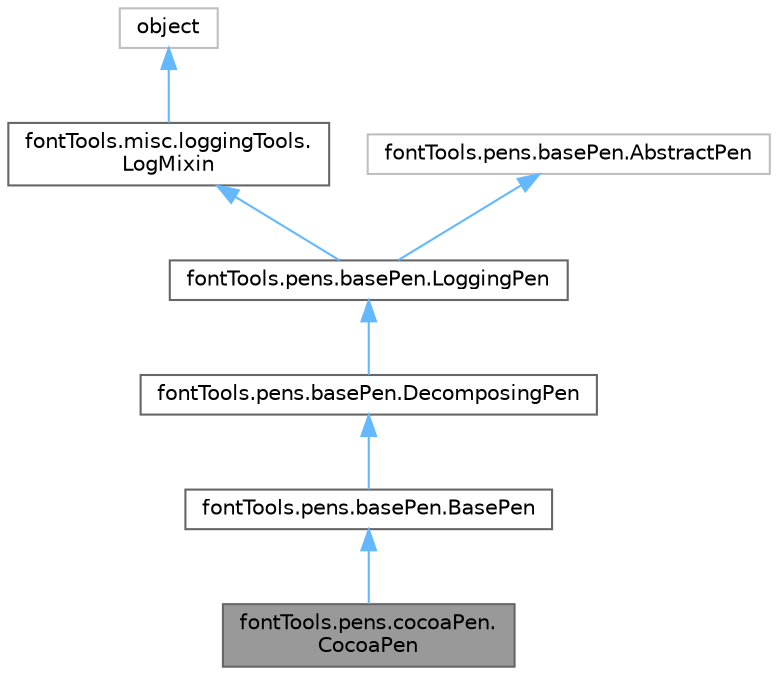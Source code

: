 digraph "fontTools.pens.cocoaPen.CocoaPen"
{
 // LATEX_PDF_SIZE
  bgcolor="transparent";
  edge [fontname=Helvetica,fontsize=10,labelfontname=Helvetica,labelfontsize=10];
  node [fontname=Helvetica,fontsize=10,shape=box,height=0.2,width=0.4];
  Node1 [id="Node000001",label="fontTools.pens.cocoaPen.\lCocoaPen",height=0.2,width=0.4,color="gray40", fillcolor="grey60", style="filled", fontcolor="black",tooltip=" "];
  Node2 -> Node1 [id="edge7_Node000001_Node000002",dir="back",color="steelblue1",style="solid",tooltip=" "];
  Node2 [id="Node000002",label="fontTools.pens.basePen.BasePen",height=0.2,width=0.4,color="gray40", fillcolor="white", style="filled",URL="$d2/de5/classfontTools_1_1pens_1_1basePen_1_1BasePen.html",tooltip=" "];
  Node3 -> Node2 [id="edge8_Node000002_Node000003",dir="back",color="steelblue1",style="solid",tooltip=" "];
  Node3 [id="Node000003",label="fontTools.pens.basePen.DecomposingPen",height=0.2,width=0.4,color="gray40", fillcolor="white", style="filled",URL="$d6/d4b/classfontTools_1_1pens_1_1basePen_1_1DecomposingPen.html",tooltip=" "];
  Node4 -> Node3 [id="edge9_Node000003_Node000004",dir="back",color="steelblue1",style="solid",tooltip=" "];
  Node4 [id="Node000004",label="fontTools.pens.basePen.LoggingPen",height=0.2,width=0.4,color="gray40", fillcolor="white", style="filled",URL="$d9/d76/classfontTools_1_1pens_1_1basePen_1_1LoggingPen.html",tooltip=" "];
  Node5 -> Node4 [id="edge10_Node000004_Node000005",dir="back",color="steelblue1",style="solid",tooltip=" "];
  Node5 [id="Node000005",label="fontTools.misc.loggingTools.\lLogMixin",height=0.2,width=0.4,color="gray40", fillcolor="white", style="filled",URL="$da/d4b/classfontTools_1_1misc_1_1loggingTools_1_1LogMixin.html",tooltip=" "];
  Node6 -> Node5 [id="edge11_Node000005_Node000006",dir="back",color="steelblue1",style="solid",tooltip=" "];
  Node6 [id="Node000006",label="object",height=0.2,width=0.4,color="grey75", fillcolor="white", style="filled",tooltip=" "];
  Node7 -> Node4 [id="edge12_Node000004_Node000007",dir="back",color="steelblue1",style="solid",tooltip=" "];
  Node7 [id="Node000007",label="fontTools.pens.basePen.AbstractPen",height=0.2,width=0.4,color="grey75", fillcolor="white", style="filled",URL="$d4/d8e/classfontTools_1_1pens_1_1basePen_1_1AbstractPen.html",tooltip=" "];
}
